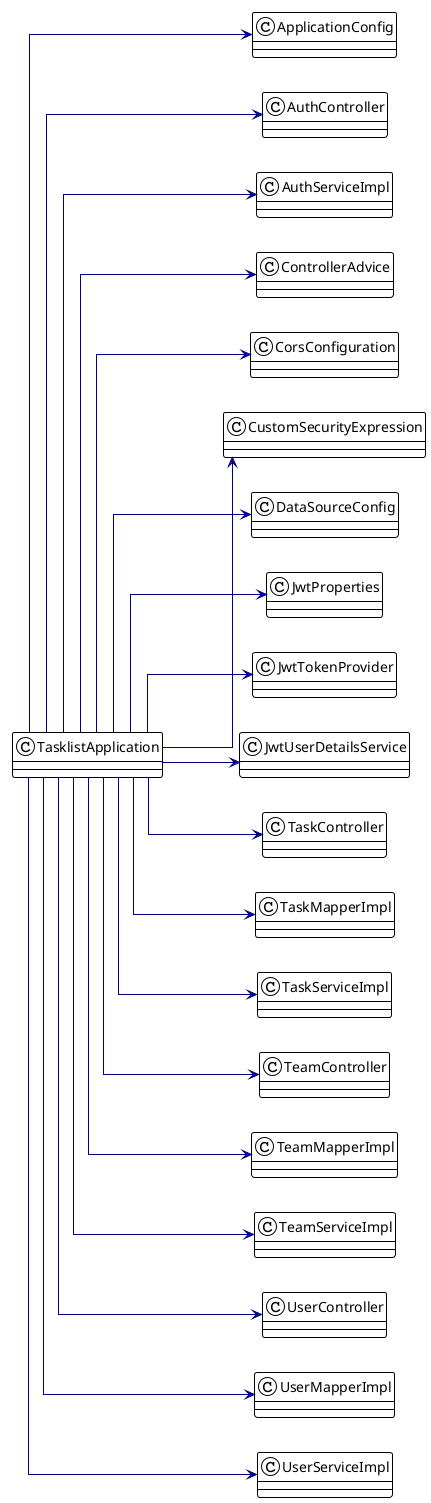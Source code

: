@startuml

!theme plain
left to right direction
skinparam linetype ortho

class ApplicationConfig
class AuthController
class AuthServiceImpl
class ControllerAdvice
class CorsConfiguration
class CustomSecurityExpression
class DataSourceConfig
class JwtProperties
class JwtTokenProvider
class JwtUserDetailsService
class TaskController
class TaskMapperImpl
class TaskServiceImpl
class TasklistApplication
class TeamController
class TeamMapperImpl
class TeamServiceImpl
class UserController
class UserMapperImpl
class UserServiceImpl

TasklistApplication       -[#000082,plain]->  ApplicationConfig        
TasklistApplication       -[#000082,plain]->  AuthController           
TasklistApplication       -[#000082,plain]->  AuthServiceImpl          
TasklistApplication       -[#000082,plain]->  ControllerAdvice         
TasklistApplication       -[#000082,plain]->  CorsConfiguration        
TasklistApplication       -[#000082,plain]->  CustomSecurityExpression 
TasklistApplication       -[#000082,plain]->  DataSourceConfig         
TasklistApplication       -[#000082,plain]->  JwtProperties            
TasklistApplication       -[#000082,plain]->  JwtTokenProvider         
TasklistApplication       -[#000082,plain]->  JwtUserDetailsService    
TasklistApplication       -[#000082,plain]->  TaskController           
TasklistApplication       -[#000082,plain]->  TaskMapperImpl           
TasklistApplication       -[#000082,plain]->  TaskServiceImpl          
TasklistApplication       -[#000082,plain]->  TeamController           
TasklistApplication       -[#000082,plain]->  TeamMapperImpl           
TasklistApplication       -[#000082,plain]->  TeamServiceImpl          
TasklistApplication       -[#000082,plain]->  UserController           
TasklistApplication       -[#000082,plain]->  UserMapperImpl           
TasklistApplication       -[#000082,plain]->  UserServiceImpl          
@enduml
